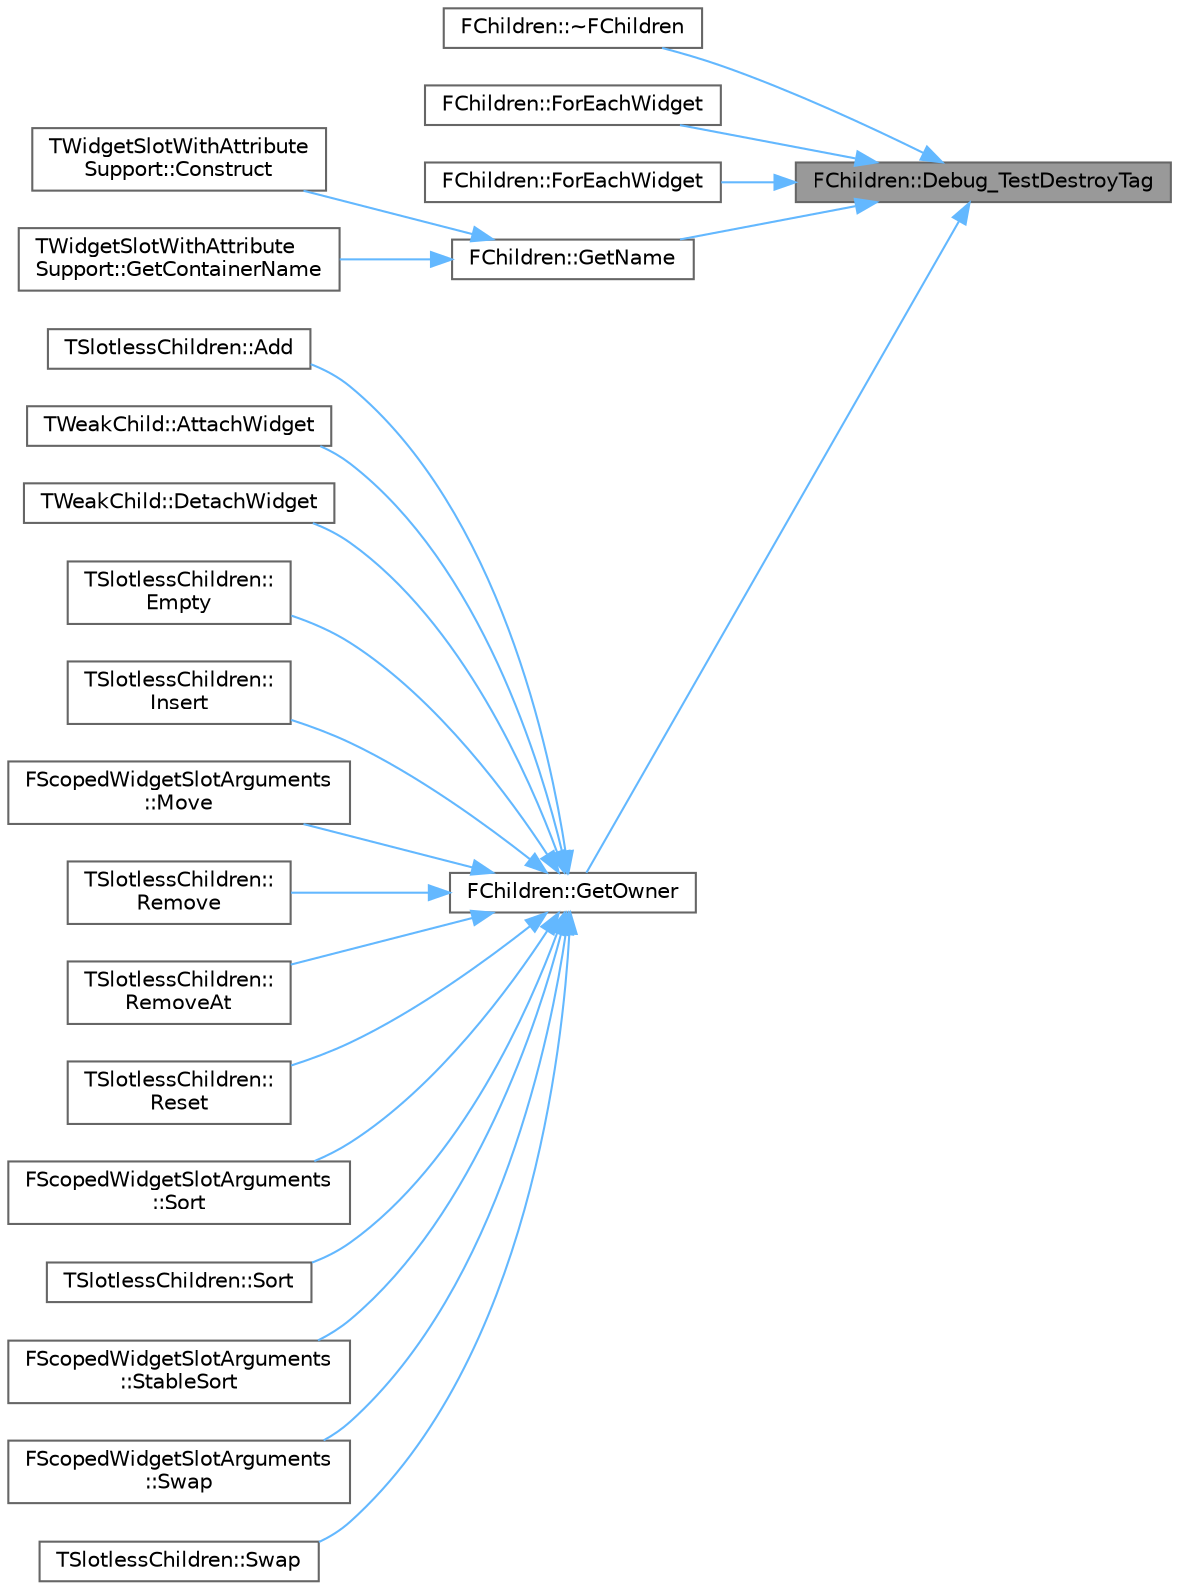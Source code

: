 digraph "FChildren::Debug_TestDestroyTag"
{
 // INTERACTIVE_SVG=YES
 // LATEX_PDF_SIZE
  bgcolor="transparent";
  edge [fontname=Helvetica,fontsize=10,labelfontname=Helvetica,labelfontsize=10];
  node [fontname=Helvetica,fontsize=10,shape=box,height=0.2,width=0.4];
  rankdir="RL";
  Node1 [id="Node000001",label="FChildren::Debug_TestDestroyTag",height=0.2,width=0.4,color="gray40", fillcolor="grey60", style="filled", fontcolor="black",tooltip=" "];
  Node1 -> Node2 [id="edge1_Node000001_Node000002",dir="back",color="steelblue1",style="solid",tooltip=" "];
  Node2 [id="Node000002",label="FChildren::~FChildren",height=0.2,width=0.4,color="grey40", fillcolor="white", style="filled",URL="$d9/d92/classFChildren.html#ad2e2b09f5bd66d195c8cd752e800797e",tooltip=" "];
  Node1 -> Node3 [id="edge2_Node000001_Node000003",dir="back",color="steelblue1",style="solid",tooltip=" "];
  Node3 [id="Node000003",label="FChildren::ForEachWidget",height=0.2,width=0.4,color="grey40", fillcolor="white", style="filled",URL="$d9/d92/classFChildren.html#ad197b8c4fd3d73fd373edee350dc191c",tooltip="Applies the predicate to all the widgets contained by the FChildren."];
  Node1 -> Node4 [id="edge3_Node000001_Node000004",dir="back",color="steelblue1",style="solid",tooltip=" "];
  Node4 [id="Node000004",label="FChildren::ForEachWidget",height=0.2,width=0.4,color="grey40", fillcolor="white", style="filled",URL="$d9/d92/classFChildren.html#adfed4b4c98a7cbc076adbe4c6370cce0",tooltip="Applies the predicate to all the widgets contained by the FChildren."];
  Node1 -> Node5 [id="edge4_Node000001_Node000005",dir="back",color="steelblue1",style="solid",tooltip=" "];
  Node5 [id="Node000005",label="FChildren::GetName",height=0.2,width=0.4,color="grey40", fillcolor="white", style="filled",URL="$d9/d92/classFChildren.html#a3432b64bf9cb793bc5792cef56c4bdcb",tooltip="Option to give a name to Children to SlotAttribute purposes or for debugging."];
  Node5 -> Node6 [id="edge5_Node000005_Node000006",dir="back",color="steelblue1",style="solid",tooltip=" "];
  Node6 [id="Node000006",label="TWidgetSlotWithAttribute\lSupport::Construct",height=0.2,width=0.4,color="grey40", fillcolor="white", style="filled",URL="$d6/dc2/classTWidgetSlotWithAttributeSupport.html#acc44ba504de6dd71747da4dd91ff51c4",tooltip=" "];
  Node5 -> Node7 [id="edge6_Node000005_Node000007",dir="back",color="steelblue1",style="solid",tooltip=" "];
  Node7 [id="Node000007",label="TWidgetSlotWithAttribute\lSupport::GetContainerName",height=0.2,width=0.4,color="grey40", fillcolor="white", style="filled",URL="$d6/dc2/classTWidgetSlotWithAttributeSupport.html#ac4a1cbc44becd667525d47788d9517c0",tooltip=" "];
  Node1 -> Node8 [id="edge7_Node000001_Node000008",dir="back",color="steelblue1",style="solid",tooltip=" "];
  Node8 [id="Node000008",label="FChildren::GetOwner",height=0.2,width=0.4,color="grey40", fillcolor="white", style="filled",URL="$d9/d92/classFChildren.html#aa79927782cd6e860a4218673b36cfef0",tooltip=" "];
  Node8 -> Node9 [id="edge8_Node000008_Node000009",dir="back",color="steelblue1",style="solid",tooltip=" "];
  Node9 [id="Node000009",label="TSlotlessChildren::Add",height=0.2,width=0.4,color="grey40", fillcolor="white", style="filled",URL="$db/dfb/classTSlotlessChildren.html#a7af3eb8fae46bf36bc86144d296a04b0",tooltip=" "];
  Node8 -> Node10 [id="edge9_Node000008_Node000010",dir="back",color="steelblue1",style="solid",tooltip=" "];
  Node10 [id="Node000010",label="TWeakChild::AttachWidget",height=0.2,width=0.4,color="grey40", fillcolor="white", style="filled",URL="$da/d0b/classTWeakChild.html#a5b87979e349853c2e875a163f37ebc60",tooltip=" "];
  Node8 -> Node11 [id="edge10_Node000008_Node000011",dir="back",color="steelblue1",style="solid",tooltip=" "];
  Node11 [id="Node000011",label="TWeakChild::DetachWidget",height=0.2,width=0.4,color="grey40", fillcolor="white", style="filled",URL="$da/d0b/classTWeakChild.html#af0dcfa03f58988142ee7a500d4bd05cc",tooltip=" "];
  Node8 -> Node12 [id="edge11_Node000008_Node000012",dir="back",color="steelblue1",style="solid",tooltip=" "];
  Node12 [id="Node000012",label="TSlotlessChildren::\lEmpty",height=0.2,width=0.4,color="grey40", fillcolor="white", style="filled",URL="$db/dfb/classTSlotlessChildren.html#acbc7610d37358fe71b334f6647552b01",tooltip=" "];
  Node8 -> Node13 [id="edge12_Node000008_Node000013",dir="back",color="steelblue1",style="solid",tooltip=" "];
  Node13 [id="Node000013",label="TSlotlessChildren::\lInsert",height=0.2,width=0.4,color="grey40", fillcolor="white", style="filled",URL="$db/dfb/classTSlotlessChildren.html#a3724ef4e1648df0abe15018ef05d138d",tooltip=" "];
  Node8 -> Node14 [id="edge13_Node000008_Node000014",dir="back",color="steelblue1",style="solid",tooltip=" "];
  Node14 [id="Node000014",label="FScopedWidgetSlotArguments\l::Move",height=0.2,width=0.4,color="grey40", fillcolor="white", style="filled",URL="$d9/d99/classTPanelChildren.html#a2b1ea738ad5a587ef30e566146465e97",tooltip=" "];
  Node8 -> Node15 [id="edge14_Node000008_Node000015",dir="back",color="steelblue1",style="solid",tooltip=" "];
  Node15 [id="Node000015",label="TSlotlessChildren::\lRemove",height=0.2,width=0.4,color="grey40", fillcolor="white", style="filled",URL="$db/dfb/classTSlotlessChildren.html#af9676bd9bbae5f0a73c1bf3fb6ed942a",tooltip=" "];
  Node8 -> Node16 [id="edge15_Node000008_Node000016",dir="back",color="steelblue1",style="solid",tooltip=" "];
  Node16 [id="Node000016",label="TSlotlessChildren::\lRemoveAt",height=0.2,width=0.4,color="grey40", fillcolor="white", style="filled",URL="$db/dfb/classTSlotlessChildren.html#a2afe8492f02aaa3c0d77342c03086392",tooltip=" "];
  Node8 -> Node17 [id="edge16_Node000008_Node000017",dir="back",color="steelblue1",style="solid",tooltip=" "];
  Node17 [id="Node000017",label="TSlotlessChildren::\lReset",height=0.2,width=0.4,color="grey40", fillcolor="white", style="filled",URL="$db/dfb/classTSlotlessChildren.html#a50f6f6c7ac13daa334ceb1bb9dc76fad",tooltip=" "];
  Node8 -> Node18 [id="edge17_Node000008_Node000018",dir="back",color="steelblue1",style="solid",tooltip=" "];
  Node18 [id="Node000018",label="FScopedWidgetSlotArguments\l::Sort",height=0.2,width=0.4,color="grey40", fillcolor="white", style="filled",URL="$d9/d99/classTPanelChildren.html#a4613eecc3d6355266d1c24c39dc25bb1",tooltip=" "];
  Node8 -> Node19 [id="edge18_Node000008_Node000019",dir="back",color="steelblue1",style="solid",tooltip=" "];
  Node19 [id="Node000019",label="TSlotlessChildren::Sort",height=0.2,width=0.4,color="grey40", fillcolor="white", style="filled",URL="$db/dfb/classTSlotlessChildren.html#a788e91ef0fcfd18367fa533eb4908b2f",tooltip=" "];
  Node8 -> Node20 [id="edge19_Node000008_Node000020",dir="back",color="steelblue1",style="solid",tooltip=" "];
  Node20 [id="Node000020",label="FScopedWidgetSlotArguments\l::StableSort",height=0.2,width=0.4,color="grey40", fillcolor="white", style="filled",URL="$d9/d99/classTPanelChildren.html#a32577ce1442fe82a9f31872bd8e3f4e2",tooltip=" "];
  Node8 -> Node21 [id="edge20_Node000008_Node000021",dir="back",color="steelblue1",style="solid",tooltip=" "];
  Node21 [id="Node000021",label="FScopedWidgetSlotArguments\l::Swap",height=0.2,width=0.4,color="grey40", fillcolor="white", style="filled",URL="$d9/d99/classTPanelChildren.html#a288b12dedb42929cd6cbffa5525de692",tooltip=" "];
  Node8 -> Node22 [id="edge21_Node000008_Node000022",dir="back",color="steelblue1",style="solid",tooltip=" "];
  Node22 [id="Node000022",label="TSlotlessChildren::Swap",height=0.2,width=0.4,color="grey40", fillcolor="white", style="filled",URL="$db/dfb/classTSlotlessChildren.html#a1d038ed9c3dc9b98008d4e5a0c6186da",tooltip=" "];
}
